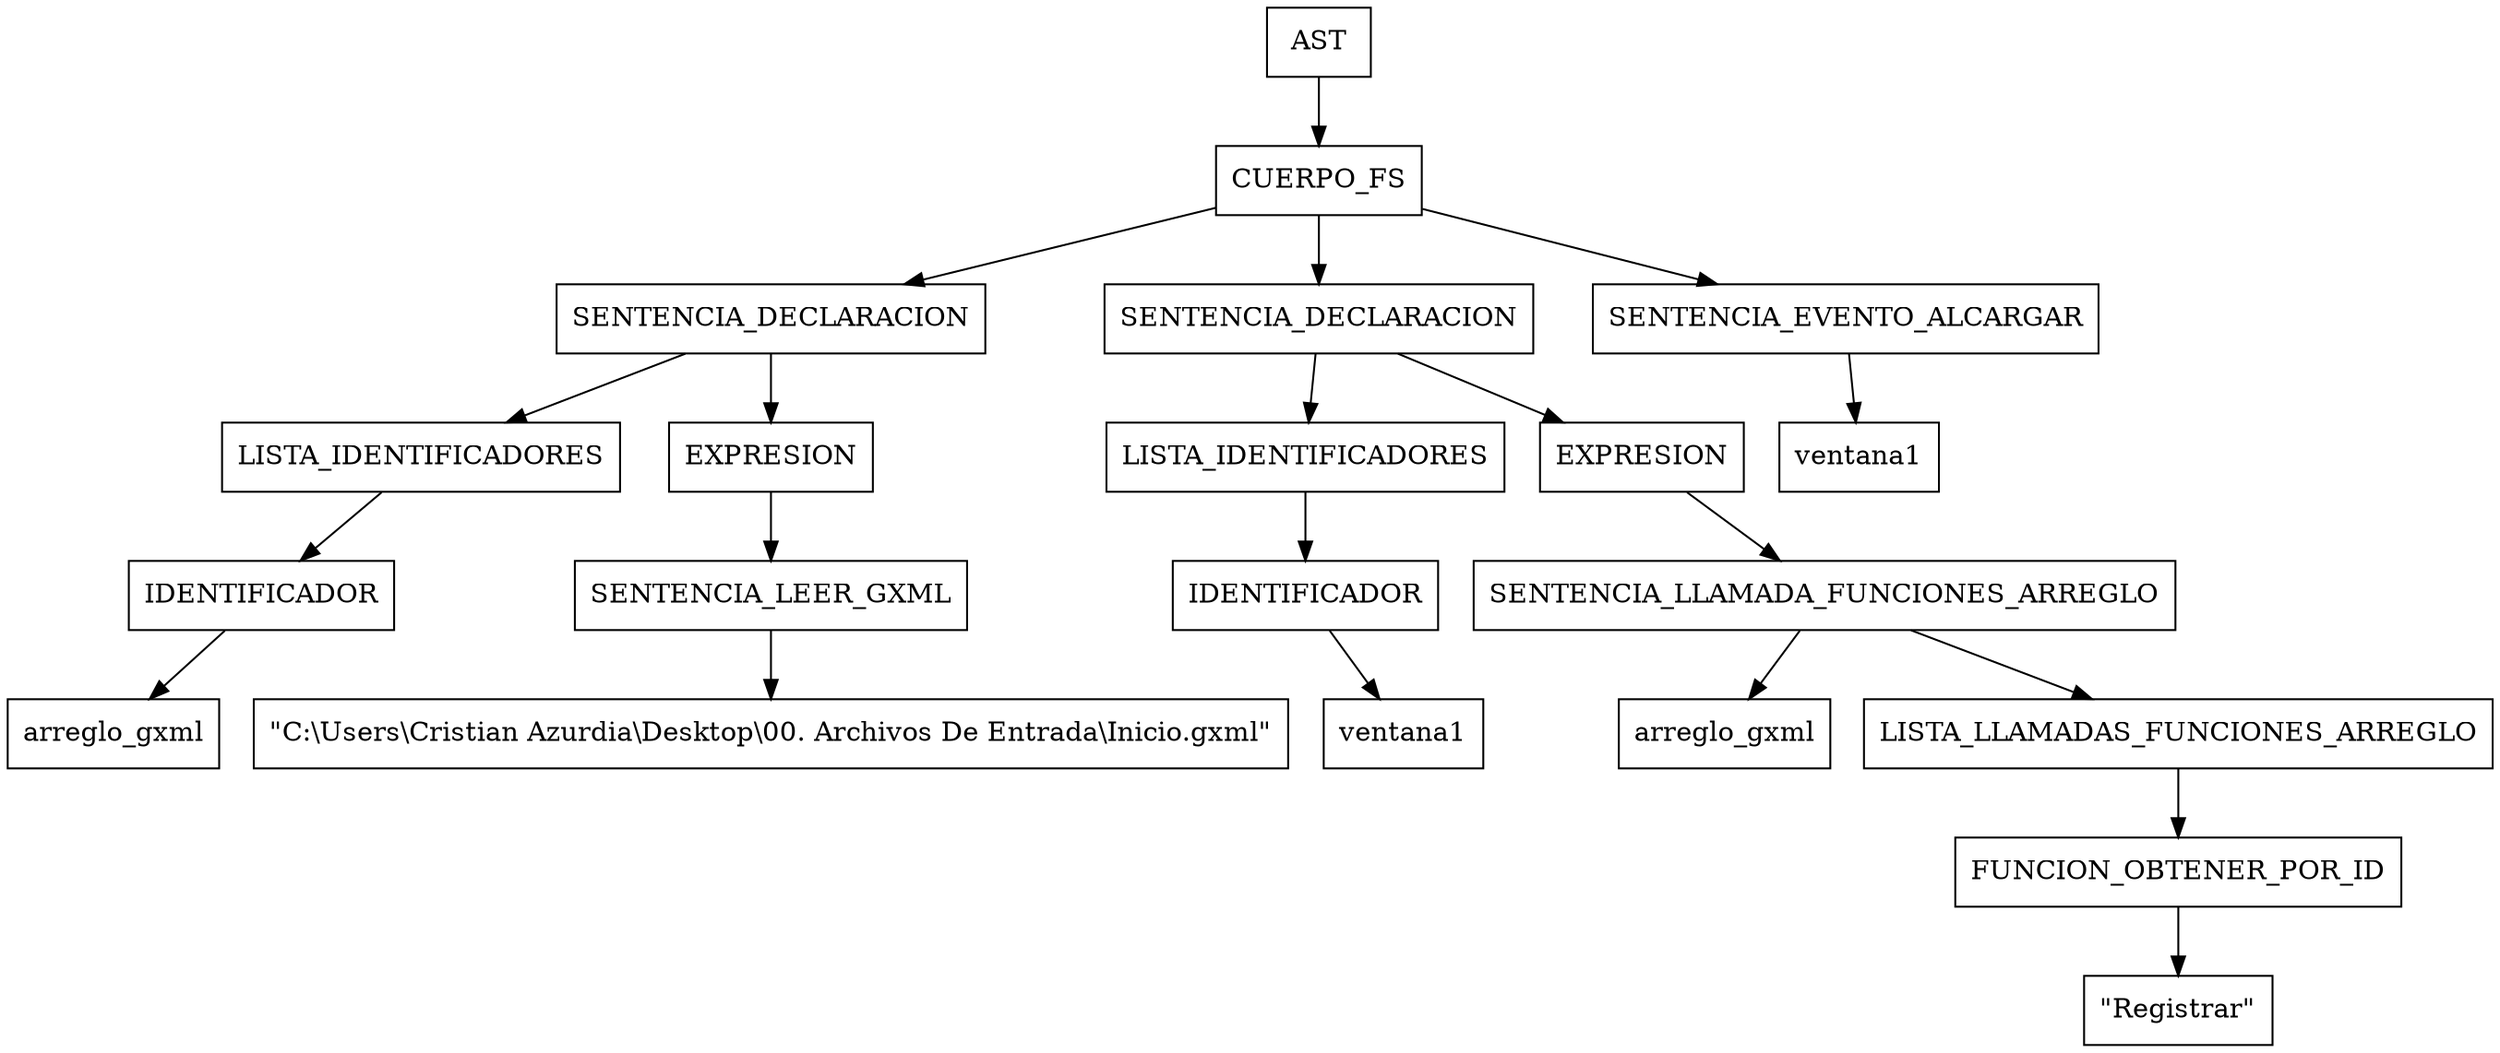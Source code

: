 Digraph G{
node[shape="box"]nodo0[label="AST"];
nodo1[label="CUERPO_FS"];
nodo0->nodo1;
nodo2[label="SENTENCIA_DECLARACION"];
nodo1->nodo2;
nodo3[label="LISTA_IDENTIFICADORES"];
nodo2->nodo3;
nodo4[label="IDENTIFICADOR"];
nodo3->nodo4;
nodo5[label="arreglo_gxml"];
nodo4->nodo5;
nodo6[label="EXPRESION"];
nodo2->nodo6;
nodo7[label="SENTENCIA_LEER_GXML"];
nodo6->nodo7;
nodo8[label="\"C:\\Users\\Cristian Azurdia\\Desktop\\00. Archivos De Entrada\\Inicio.gxml\""];
nodo7->nodo8;
nodo9[label="SENTENCIA_DECLARACION"];
nodo1->nodo9;
nodo10[label="LISTA_IDENTIFICADORES"];
nodo9->nodo10;
nodo11[label="IDENTIFICADOR"];
nodo10->nodo11;
nodo12[label="ventana1"];
nodo11->nodo12;
nodo13[label="EXPRESION"];
nodo9->nodo13;
nodo14[label="SENTENCIA_LLAMADA_FUNCIONES_ARREGLO"];
nodo13->nodo14;
nodo15[label="arreglo_gxml"];
nodo14->nodo15;
nodo16[label="LISTA_LLAMADAS_FUNCIONES_ARREGLO"];
nodo14->nodo16;
nodo17[label="FUNCION_OBTENER_POR_ID"];
nodo16->nodo17;
nodo18[label="\"Registrar\""];
nodo17->nodo18;
nodo19[label="SENTENCIA_EVENTO_ALCARGAR"];
nodo1->nodo19;
nodo20[label="ventana1"];
nodo19->nodo20;
}
